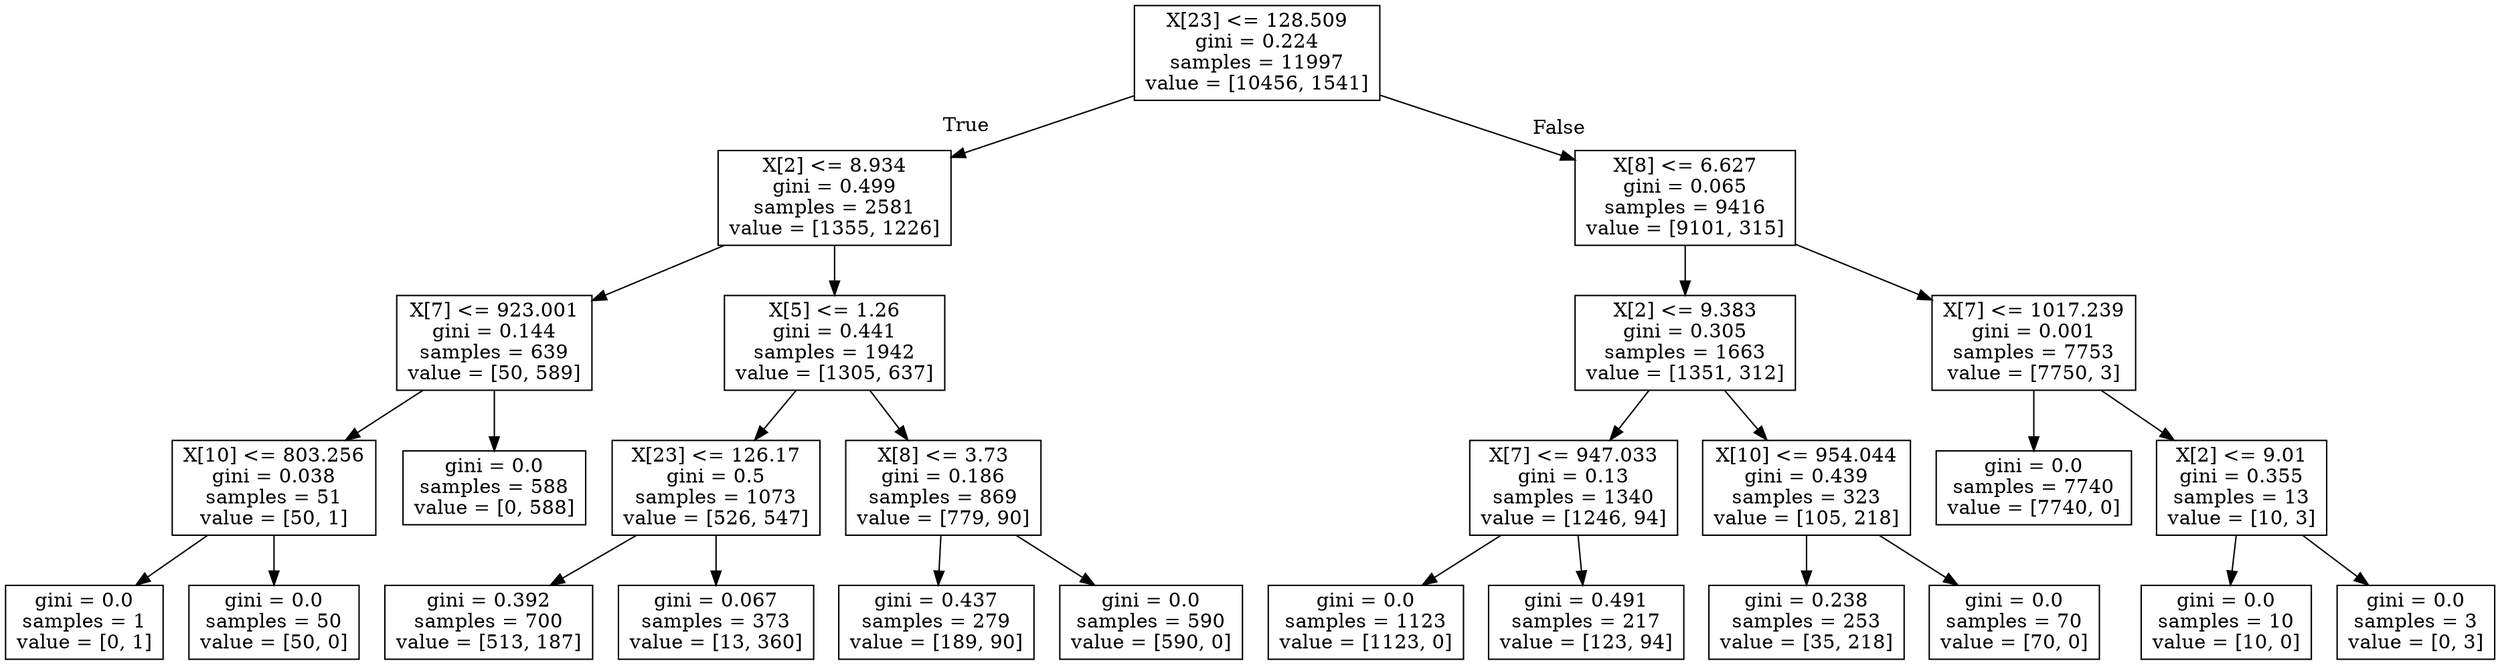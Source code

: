 digraph Tree {
node [shape=box] ;
0 [label="X[23] <= 128.509\ngini = 0.224\nsamples = 11997\nvalue = [10456, 1541]"] ;
1 [label="X[2] <= 8.934\ngini = 0.499\nsamples = 2581\nvalue = [1355, 1226]"] ;
0 -> 1 [labeldistance=2.5, labelangle=45, headlabel="True"] ;
2 [label="X[7] <= 923.001\ngini = 0.144\nsamples = 639\nvalue = [50, 589]"] ;
1 -> 2 ;
3 [label="X[10] <= 803.256\ngini = 0.038\nsamples = 51\nvalue = [50, 1]"] ;
2 -> 3 ;
4 [label="gini = 0.0\nsamples = 1\nvalue = [0, 1]"] ;
3 -> 4 ;
5 [label="gini = 0.0\nsamples = 50\nvalue = [50, 0]"] ;
3 -> 5 ;
6 [label="gini = 0.0\nsamples = 588\nvalue = [0, 588]"] ;
2 -> 6 ;
7 [label="X[5] <= 1.26\ngini = 0.441\nsamples = 1942\nvalue = [1305, 637]"] ;
1 -> 7 ;
8 [label="X[23] <= 126.17\ngini = 0.5\nsamples = 1073\nvalue = [526, 547]"] ;
7 -> 8 ;
9 [label="gini = 0.392\nsamples = 700\nvalue = [513, 187]"] ;
8 -> 9 ;
10 [label="gini = 0.067\nsamples = 373\nvalue = [13, 360]"] ;
8 -> 10 ;
11 [label="X[8] <= 3.73\ngini = 0.186\nsamples = 869\nvalue = [779, 90]"] ;
7 -> 11 ;
12 [label="gini = 0.437\nsamples = 279\nvalue = [189, 90]"] ;
11 -> 12 ;
13 [label="gini = 0.0\nsamples = 590\nvalue = [590, 0]"] ;
11 -> 13 ;
14 [label="X[8] <= 6.627\ngini = 0.065\nsamples = 9416\nvalue = [9101, 315]"] ;
0 -> 14 [labeldistance=2.5, labelangle=-45, headlabel="False"] ;
15 [label="X[2] <= 9.383\ngini = 0.305\nsamples = 1663\nvalue = [1351, 312]"] ;
14 -> 15 ;
16 [label="X[7] <= 947.033\ngini = 0.13\nsamples = 1340\nvalue = [1246, 94]"] ;
15 -> 16 ;
17 [label="gini = 0.0\nsamples = 1123\nvalue = [1123, 0]"] ;
16 -> 17 ;
18 [label="gini = 0.491\nsamples = 217\nvalue = [123, 94]"] ;
16 -> 18 ;
19 [label="X[10] <= 954.044\ngini = 0.439\nsamples = 323\nvalue = [105, 218]"] ;
15 -> 19 ;
20 [label="gini = 0.238\nsamples = 253\nvalue = [35, 218]"] ;
19 -> 20 ;
21 [label="gini = 0.0\nsamples = 70\nvalue = [70, 0]"] ;
19 -> 21 ;
22 [label="X[7] <= 1017.239\ngini = 0.001\nsamples = 7753\nvalue = [7750, 3]"] ;
14 -> 22 ;
23 [label="gini = 0.0\nsamples = 7740\nvalue = [7740, 0]"] ;
22 -> 23 ;
24 [label="X[2] <= 9.01\ngini = 0.355\nsamples = 13\nvalue = [10, 3]"] ;
22 -> 24 ;
25 [label="gini = 0.0\nsamples = 10\nvalue = [10, 0]"] ;
24 -> 25 ;
26 [label="gini = 0.0\nsamples = 3\nvalue = [0, 3]"] ;
24 -> 26 ;
}